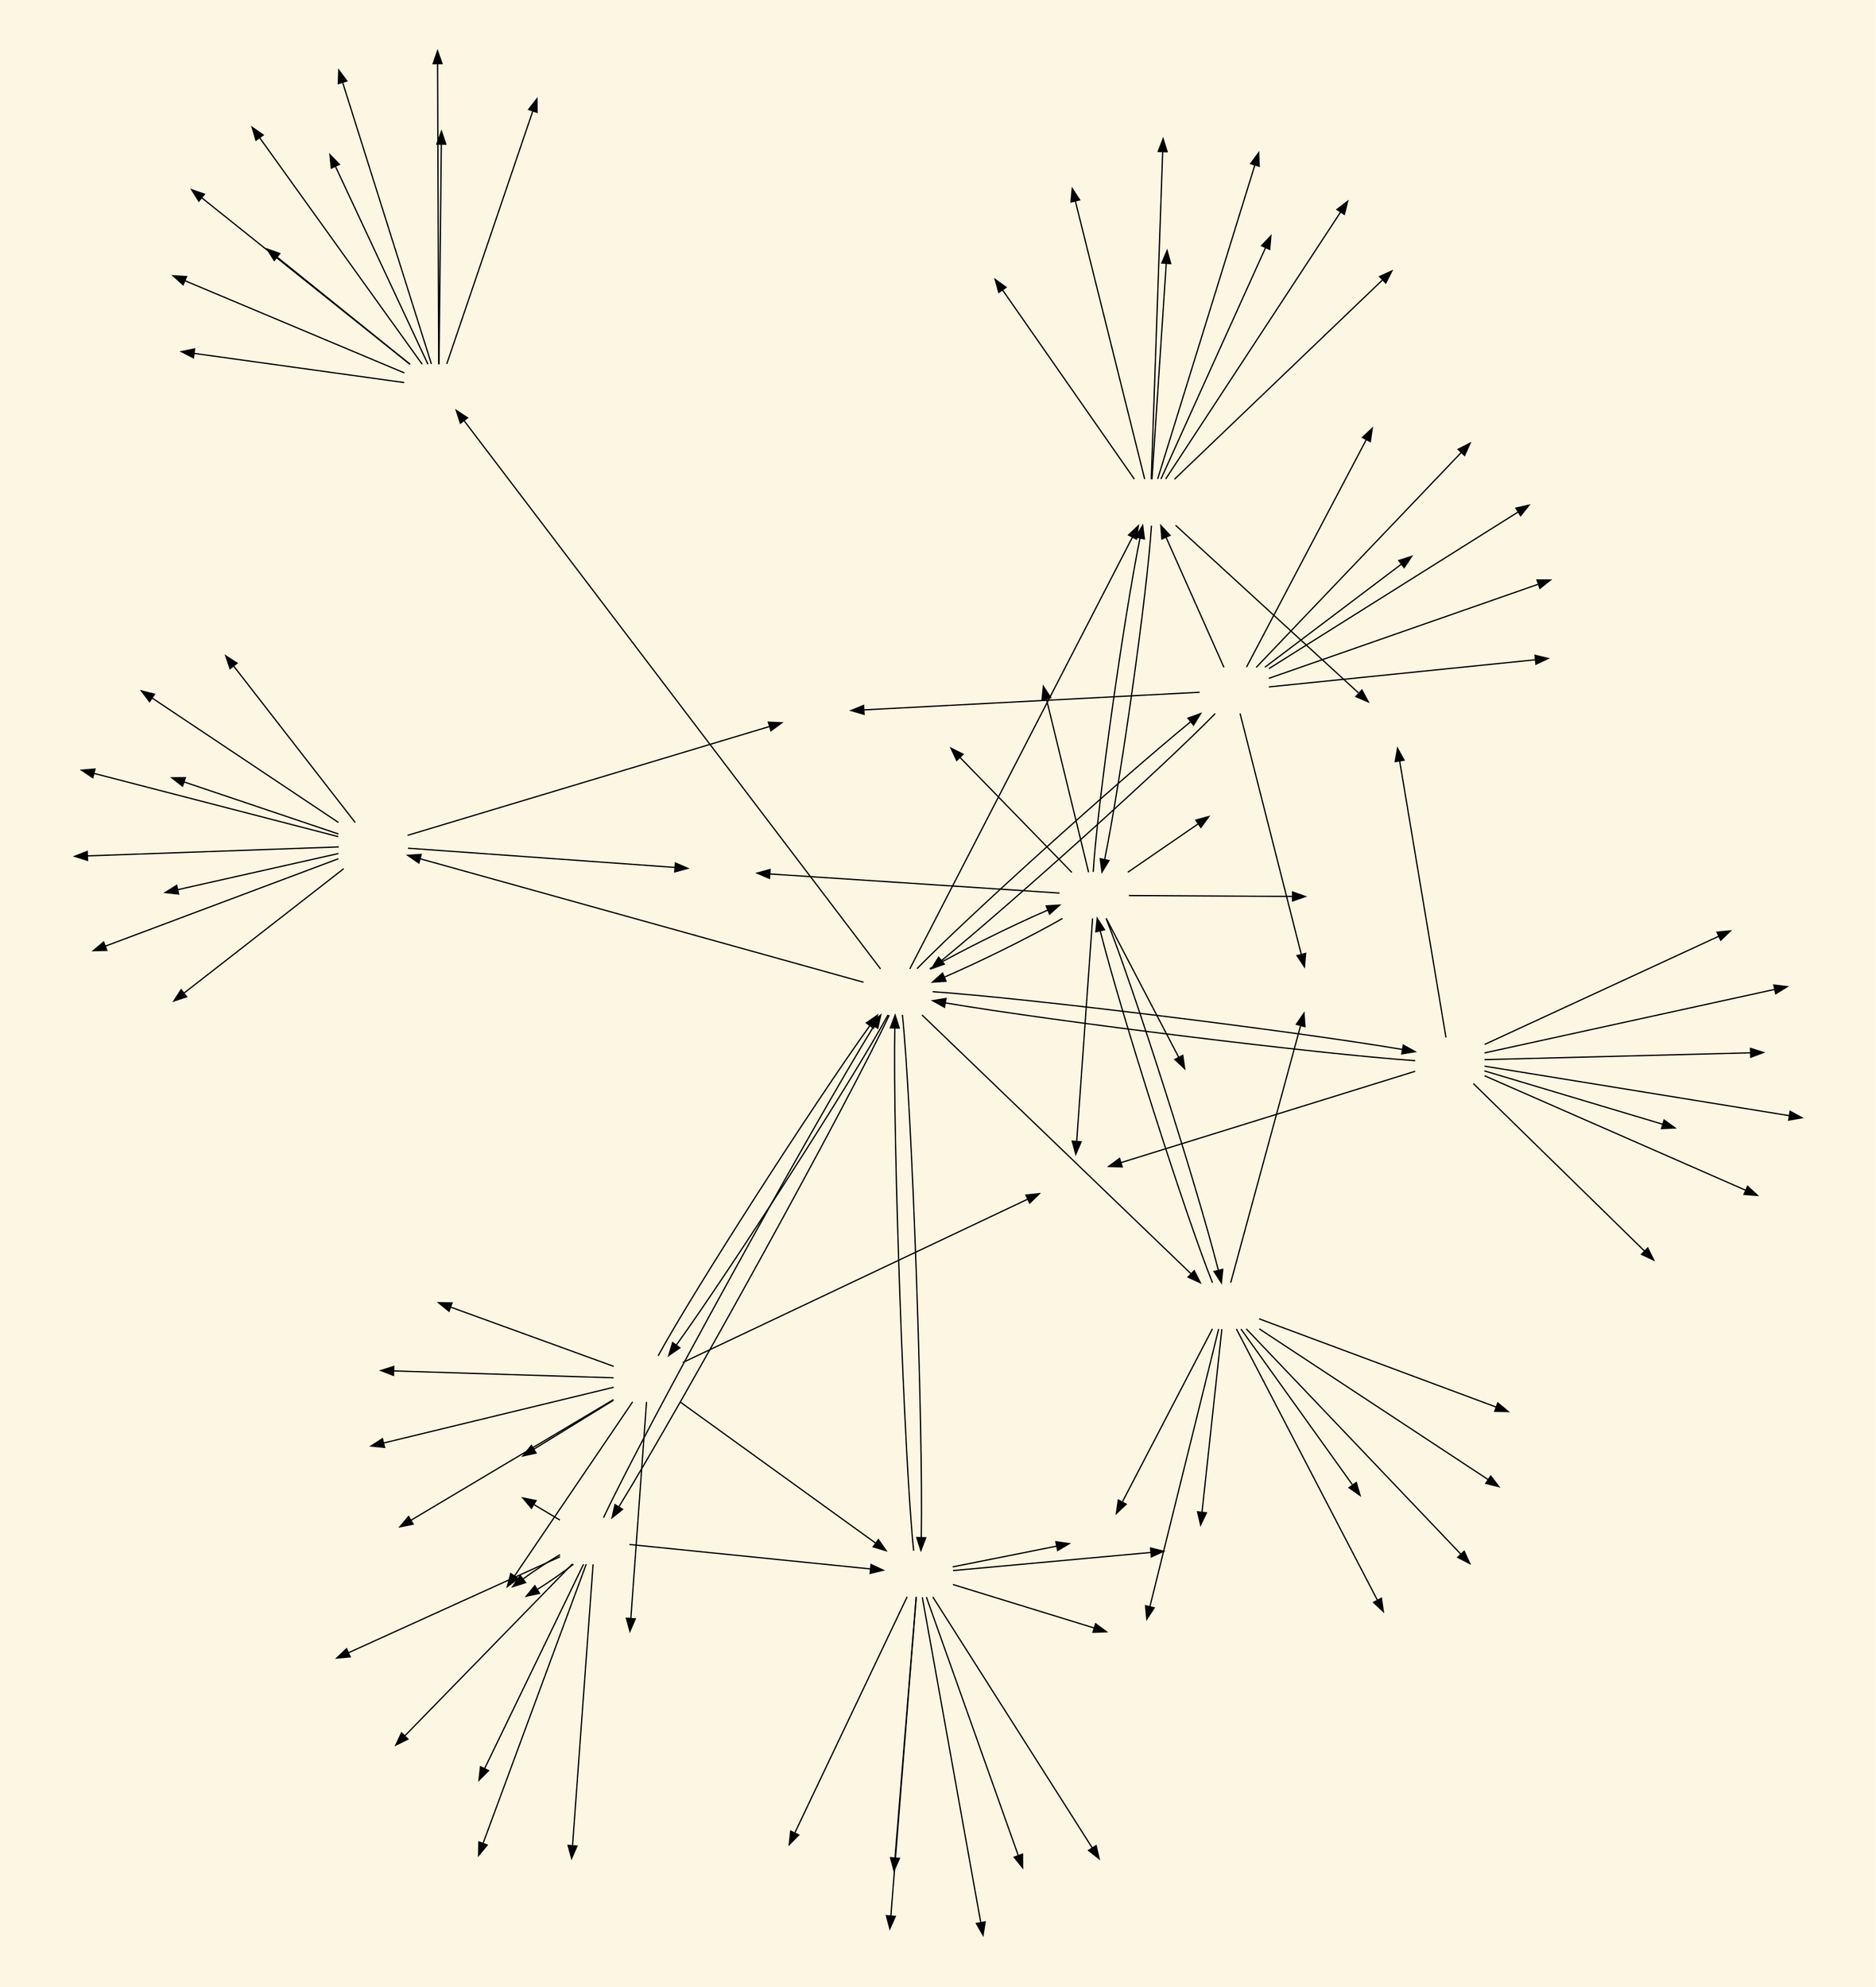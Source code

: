 digraph AmazonRelations {
  graph [
    rankdir = LR,
    layout = fdp,
    bgcolor="#fdf6e3",
  ]

  node [
    shape=none,
    label="",
  ]

  "炎と怒り――トランプ政権の内幕"[image="images/4152097566.jpg" URL="https://www.amazon.co.jp/%E7%82%8E%E3%81%A8%E6%80%92%E3%82%8A%E2%80%95%E2%80%95%E3%83%88%E3%83%A9%E3%83%B3%E3%83%97%E6%94%BF%E6%A8%A9%E3%81%AE%E5%86%85%E5%B9%95-%E3%83%9E%E3%82%A4%E3%82%B1%E3%83%AB-%E3%82%A6%E3%82%A9%E3%83%AB%E3%83%95/dp/4152097566?SubscriptionId=AKIAJLRAJ7YLUBVRNWBA&amp;tag=namaraiicom-22&amp;linkCode=xm2&amp;camp=2025&amp;creative=165953&amp;creativeASIN=4152097566"];
"Newsweek (ニューズウィーク日本版) 2018年 1/23 号 [トランプ暴露本　政権崩壊の序章]"[image="images/B0788WV2KW.jpg" URL="https://www.amazon.co.jp/Newsweek-%E3%83%8B%E3%83%A5%E3%83%BC%E3%82%BA%E3%82%A6%E3%82%A3%E3%83%BC%E3%82%AF%E6%97%A5%E6%9C%AC%E7%89%88-2018%E5%B9%B4-23-%E3%83%88%E3%83%A9%E3%83%B3%E3%83%97%E6%9A%B4%E9%9C%B2%E6%9C%AC-%E6%94%BF%E6%A8%A9%E5%B4%A9%E5%A3%8A%E3%81%AE%E5%BA%8F%E7%AB%A0/dp/B0788WV2KW?SubscriptionId=AKIAJLRAJ7YLUBVRNWBA&amp;tag=namaraiicom-22&amp;linkCode=xm2&amp;camp=2025&amp;creative=165953&amp;creativeASIN=B0788WV2KW"];
"Fire and Fury: Inside the Trump White House"[image="images/1250158060.jpg" URL="https://www.amazon.co.jp/Fire-Fury-Inside-Trump-White/dp/1250158060?SubscriptionId=AKIAJLRAJ7YLUBVRNWBA&amp;tag=namaraiicom-22&amp;linkCode=xm2&amp;camp=2025&amp;creative=165953&amp;creativeASIN=1250158060"];
"知らないではすまされない自衛隊の本当の実力 (SB新書)"[image="images/4797395273.jpg" URL="https://www.amazon.co.jp/%E7%9F%A5%E3%82%89%E3%81%AA%E3%81%84%E3%81%A7%E3%81%AF%E3%81%99%E3%81%BE%E3%81%95%E3%82%8C%E3%81%AA%E3%81%84%E8%87%AA%E8%A1%9B%E9%9A%8A%E3%81%AE%E6%9C%AC%E5%BD%93%E3%81%AE%E5%AE%9F%E5%8A%9B-SB%E6%96%B0%E6%9B%B8-%E6%B1%A0%E4%B8%8A-%E5%BD%B0%EF%BC%8B%E3%80%8C%E6%B1%A0%E4%B8%8A%E5%BD%B0%E7%B7%8A%E6%80%A5%E3%82%B9%E3%83%9A%E3%82%B7%E3%83%A3%E3%83%AB%EF%BC%81%E3%80%8D%E5%88%B6%E4%BD%9C%E3%83%81%E3%83%BC%E3%83%A0/dp/4797395273?SubscriptionId=AKIAJLRAJ7YLUBVRNWBA&amp;tag=namaraiicom-22&amp;linkCode=xm2&amp;camp=2025&amp;creative=165953&amp;creativeASIN=4797395273"];
"宿命 警察庁長官狙撃事件 捜査第一課元刑事の23年"[image="images/406221024X.jpg" URL="https://www.amazon.co.jp/%E5%AE%BF%E5%91%BD-%E8%AD%A6%E5%AF%9F%E5%BA%81%E9%95%B7%E5%AE%98%E7%8B%99%E6%92%83%E4%BA%8B%E4%BB%B6-%E6%8D%9C%E6%9F%BB%E7%AC%AC%E4%B8%80%E8%AA%B2%E5%85%83%E5%88%91%E4%BA%8B%E3%81%AE23%E5%B9%B4-%E5%8E%9F-%E9%9B%84%E4%B8%80/dp/406221024X?SubscriptionId=AKIAJLRAJ7YLUBVRNWBA&amp;tag=namaraiicom-22&amp;linkCode=xm2&amp;camp=2025&amp;creative=165953&amp;creativeASIN=406221024X"];
"Newsweek特別編集 丸ごと一冊金正恩: メディアハウスムック"[image="images/448414736X.jpg" URL="https://www.amazon.co.jp/Newsweek%E7%89%B9%E5%88%A5%E7%B7%A8%E9%9B%86-%E4%B8%B8%E3%81%94%E3%81%A8%E4%B8%80%E5%86%8A%E9%87%91%E6%AD%A3%E6%81%A9-%E3%83%A1%E3%83%87%E3%82%A3%E3%82%A2%E3%83%8F%E3%82%A6%E3%82%B9%E3%83%A0%E3%83%83%E3%82%AF/dp/448414736X?SubscriptionId=AKIAJLRAJ7YLUBVRNWBA&amp;tag=namaraiicom-22&amp;linkCode=xm2&amp;camp=2025&amp;creative=165953&amp;creativeASIN=448414736X"];
"金正恩 狂気と孤独の独裁者のすべて"[image="images/4163908153.jpg" URL="https://www.amazon.co.jp/%E9%87%91%E6%AD%A3%E6%81%A9-%E7%8B%82%E6%B0%97%E3%81%A8%E5%AD%A4%E7%8B%AC%E3%81%AE%E7%8B%AC%E8%A3%81%E8%80%85%E3%81%AE%E3%81%99%E3%81%B9%E3%81%A6-%E4%BA%94%E5%91%B3-%E6%B4%8B%E6%B2%BB/dp/4163908153?SubscriptionId=AKIAJLRAJ7YLUBVRNWBA&amp;tag=namaraiicom-22&amp;linkCode=xm2&amp;camp=2025&amp;creative=165953&amp;creativeASIN=4163908153"];
"Fire and Fury"[image="images/1408711397.jpg" URL="https://www.amazon.co.jp/Fire-Fury-Michael-Wolff/dp/1408711397?SubscriptionId=AKIAJLRAJ7YLUBVRNWBA&amp;tag=namaraiicom-22&amp;linkCode=xm2&amp;camp=2025&amp;creative=165953&amp;creativeASIN=1408711397"];
"共謀 トランプとロシアをつなぐ黒い人脈とカネ"[image="images/4087816583.jpg" URL="https://www.amazon.co.jp/%E5%85%B1%E8%AC%80-%E3%83%88%E3%83%A9%E3%83%B3%E3%83%97%E3%81%A8%E3%83%AD%E3%82%B7%E3%82%A2%E3%82%92%E3%81%A4%E3%81%AA%E3%81%90%E9%BB%92%E3%81%84%E4%BA%BA%E8%84%88%E3%81%A8%E3%82%AB%E3%83%8D-%E3%83%AB%E3%83%BC%E3%82%AF%E3%83%BB%E3%83%8F%E3%83%BC%E3%83%87%E3%82%A3%E3%83%B3%E3%82%B0/dp/4087816583?SubscriptionId=AKIAJLRAJ7YLUBVRNWBA&amp;tag=namaraiicom-22&amp;linkCode=xm2&amp;camp=2025&amp;creative=165953&amp;creativeASIN=4087816583"];
"オリバー・ストーン オン プーチン"[image="images/4163907653.jpg" URL="https://www.amazon.co.jp/%E3%82%AA%E3%83%AA%E3%83%90%E3%83%BC%E3%83%BB%E3%82%B9%E3%83%88%E3%83%BC%E3%83%B3-%E3%82%AA%E3%83%B3-%E3%83%97%E3%83%BC%E3%83%81%E3%83%B3-Oliver-Stone/dp/4163907653?SubscriptionId=AKIAJLRAJ7YLUBVRNWBA&amp;tag=namaraiicom-22&amp;linkCode=xm2&amp;camp=2025&amp;creative=165953&amp;creativeASIN=4163907653"];
"誰が世界を支配しているのか?"[image="images/4575313416.jpg" URL="https://www.amazon.co.jp/%E8%AA%B0%E3%81%8C%E4%B8%96%E7%95%8C%E3%82%92%E6%94%AF%E9%85%8D%E3%81%97%E3%81%A6%E3%81%84%E3%82%8B%E3%81%AE%E3%81%8B-%E3%83%8E%E3%83%BC%E3%83%A0%E3%83%BB%E3%83%81%E3%83%A7%E3%83%A0%E3%82%B9%E3%82%AD%E3%83%BC/dp/4575313416?SubscriptionId=AKIAJLRAJ7YLUBVRNWBA&amp;tag=namaraiicom-22&amp;linkCode=xm2&amp;camp=2025&amp;creative=165953&amp;creativeASIN=4575313416"];
"Newsweek (ニューズウィーク日本版) 2018年 1/30 号 [科学技術大国 中国の野心]"[image="images/B0788XVFWD.jpg" URL="https://www.amazon.co.jp/Newsweek-%E3%83%8B%E3%83%A5%E3%83%BC%E3%82%BA%E3%82%A6%E3%82%A3%E3%83%BC%E3%82%AF%E6%97%A5%E6%9C%AC%E7%89%88-2018%E5%B9%B4-%E7%A7%91%E5%AD%A6%E6%8A%80%E8%A1%93%E5%A4%A7%E5%9B%BD-%E4%B8%AD%E5%9B%BD%E3%81%AE%E9%87%8E%E5%BF%83/dp/B0788XVFWD?SubscriptionId=AKIAJLRAJ7YLUBVRNWBA&amp;tag=namaraiicom-22&amp;linkCode=xm2&amp;camp=2025&amp;creative=165953&amp;creativeASIN=B0788XVFWD"];
"Newsweek (ニューズウィーク日本版) 2018年 2/6 号 [世界を読み解くベストセラー40]"[image="images/B0791XK5XC.jpg" URL="https://www.amazon.co.jp/Newsweek-%E3%83%8B%E3%83%A5%E3%83%BC%E3%82%BA%E3%82%A6%E3%82%A3%E3%83%BC%E3%82%AF%E6%97%A5%E6%9C%AC%E7%89%88-2018%E5%B9%B4-%E5%8F%B7-%E4%B8%96%E7%95%8C%E3%82%92%E8%AA%AD%E3%81%BF%E8%A7%A3%E3%81%8F%E3%83%99%E3%82%B9%E3%83%88%E3%82%BB%E3%83%A9%E3%83%BC40/dp/B0791XK5XC?SubscriptionId=AKIAJLRAJ7YLUBVRNWBA&amp;tag=namaraiicom-22&amp;linkCode=xm2&amp;camp=2025&amp;creative=165953&amp;creativeASIN=B0791XK5XC"];
"Newsweek (ニューズウィーク日本版) 2018年 3/13 号 [アメリカが銃を捨てる日]"[image="images/B079V92QQZ.jpg" URL="https://www.amazon.co.jp/Newsweek-%E3%83%8B%E3%83%A5%E3%83%BC%E3%82%BA%E3%82%A6%E3%82%A3%E3%83%BC%E3%82%AF%E6%97%A5%E6%9C%AC%E7%89%88-2018%E5%B9%B4-13-%E3%82%A2%E3%83%A1%E3%83%AA%E3%82%AB%E3%81%8C%E9%8A%83%E3%82%92%E6%8D%A8%E3%81%A6%E3%82%8B%E6%97%A5/dp/B079V92QQZ?SubscriptionId=AKIAJLRAJ7YLUBVRNWBA&amp;tag=namaraiicom-22&amp;linkCode=xm2&amp;camp=2025&amp;creative=165953&amp;creativeASIN=B079V92QQZ"];
"Newsweek (ニューズウィーク日本版) 2018年 3/6 号 [禁断の医療]"[image="images/B079JGMVT6.jpg" URL="https://www.amazon.co.jp/Newsweek-%E3%83%8B%E3%83%A5%E3%83%BC%E3%82%BA%E3%82%A6%E3%82%A3%E3%83%BC%E3%82%AF%E6%97%A5%E6%9C%AC%E7%89%88-2018%E5%B9%B4-%E5%8F%B7-%E7%A6%81%E6%96%AD%E3%81%AE%E5%8C%BB%E7%99%82/dp/B079JGMVT6?SubscriptionId=AKIAJLRAJ7YLUBVRNWBA&amp;tag=namaraiicom-22&amp;linkCode=xm2&amp;camp=2025&amp;creative=165953&amp;creativeASIN=B079JGMVT6"];
"Newsweek (ニューズウィーク日本版) 2018年 1/16 号 [THE GLOBAL ECONOMY 2018]"[image="images/B077ZH99DP.jpg" URL="https://www.amazon.co.jp/Newsweek-%E3%83%8B%E3%83%A5%E3%83%BC%E3%82%BA%E3%82%A6%E3%82%A3%E3%83%BC%E3%82%AF%E6%97%A5%E6%9C%AC%E7%89%88-2018%E5%B9%B4-GLOBAL-ECONOMY/dp/B077ZH99DP?SubscriptionId=AKIAJLRAJ7YLUBVRNWBA&amp;tag=namaraiicom-22&amp;linkCode=xm2&amp;camp=2025&amp;creative=165953&amp;creativeASIN=B077ZH99DP"];
"Newsweek (ニューズウィーク日本版) 2018年 2/20 号 [AI新局面]"[image="images/B0794MC5FY.jpg" URL="https://www.amazon.co.jp/Newsweek-%E3%83%8B%E3%83%A5%E3%83%BC%E3%82%BA%E3%82%A6%E3%82%A3%E3%83%BC%E3%82%AF%E6%97%A5%E6%9C%AC%E7%89%88-2018%E5%B9%B4-20-AI%E6%96%B0%E5%B1%80%E9%9D%A2/dp/B0794MC5FY?SubscriptionId=AKIAJLRAJ7YLUBVRNWBA&amp;tag=namaraiicom-22&amp;linkCode=xm2&amp;camp=2025&amp;creative=165953&amp;creativeASIN=B0794MC5FY"];
"Newsweek (ニューズウィーク日本版) 2018年 2/27 号 [韓国人の本音]"[image="images/B079J84BWY.jpg" URL="https://www.amazon.co.jp/Newsweek-%E3%83%8B%E3%83%A5%E3%83%BC%E3%82%BA%E3%82%A6%E3%82%A3%E3%83%BC%E3%82%AF%E6%97%A5%E6%9C%AC%E7%89%88-2018%E5%B9%B4-27-%E9%9F%93%E5%9B%BD%E4%BA%BA%E3%81%AE%E6%9C%AC%E9%9F%B3/dp/B079J84BWY?SubscriptionId=AKIAJLRAJ7YLUBVRNWBA&amp;tag=namaraiicom-22&amp;linkCode=xm2&amp;camp=2025&amp;creative=165953&amp;creativeASIN=B079J84BWY"];
"Newsweek (ニューズウィーク日本版) 2018年 5/1・8 合併号[テロ時代の海外旅行]"[image="images/B07BX6KTJC.jpg" URL="https://www.amazon.co.jp/Newsweek-%E3%83%8B%E3%83%A5%E3%83%BC%E3%82%BA%E3%82%A6%E3%82%A3%E3%83%BC%E3%82%AF%E6%97%A5%E6%9C%AC%E7%89%88-2018%E5%B9%B4-1%E3%83%BB8-%E3%83%86%E3%83%AD%E6%99%82%E4%BB%A3%E3%81%AE%E6%B5%B7%E5%A4%96%E6%97%85%E8%A1%8C/dp/B07BX6KTJC?SubscriptionId=AKIAJLRAJ7YLUBVRNWBA&amp;tag=namaraiicom-22&amp;linkCode=xm2&amp;camp=2025&amp;creative=165953&amp;creativeASIN=B07BX6KTJC"];
"Newsweek (ニューズウィーク日本版) 2018年 4/24 号[技能実習生 残酷物語]"[image="images/B07CDVZ46N.jpg" URL="https://www.amazon.co.jp/Newsweek-%E3%83%8B%E3%83%A5%E3%83%BC%E3%82%BA%E3%82%A6%E3%82%A3%E3%83%BC%E3%82%AF%E6%97%A5%E6%9C%AC%E7%89%88-2018%E5%B9%B4-%E6%8A%80%E8%83%BD%E5%AE%9F%E7%BF%92%E7%94%9F-%E6%AE%8B%E9%85%B7%E7%89%A9%E8%AA%9E/dp/B07CDVZ46N?SubscriptionId=AKIAJLRAJ7YLUBVRNWBA&amp;tag=namaraiicom-22&amp;linkCode=xm2&amp;camp=2025&amp;creative=165953&amp;creativeASIN=B07CDVZ46N"];
"A Higher Loyalty: Truth, Lies, and Leadership"[image="images/1529000823.jpg" URL="https://www.amazon.co.jp/Higher-Loyalty-Truth-Lies-Leadership/dp/1529000823?SubscriptionId=AKIAJLRAJ7YLUBVRNWBA&amp;tag=namaraiicom-22&amp;linkCode=xm2&amp;camp=2025&amp;creative=165953&amp;creativeASIN=1529000823"];
"What Happened"[image="images/1471166945.jpg" URL="https://www.amazon.co.jp/What-Happened-Hillary-Rodham-Clinton/dp/1471166945?SubscriptionId=AKIAJLRAJ7YLUBVRNWBA&amp;tag=namaraiicom-22&amp;linkCode=xm2&amp;camp=2025&amp;creative=165953&amp;creativeASIN=1471166945"];
"日本人の遺伝子 ヒトゲノム計画からエピジェネティクスまで (角川新書)"[image="images/4040822021.jpg" URL="https://www.amazon.co.jp/%E6%97%A5%E6%9C%AC%E4%BA%BA%E3%81%AE%E9%81%BA%E4%BC%9D%E5%AD%90-%E3%83%92%E3%83%88%E3%82%B2%E3%83%8E%E3%83%A0%E8%A8%88%E7%94%BB%E3%81%8B%E3%82%89%E3%82%A8%E3%83%94%E3%82%B8%E3%82%A7%E3%83%8D%E3%83%86%E3%82%A3%E3%82%AF%E3%82%B9%E3%81%BE%E3%81%A7-%E8%A7%92%E5%B7%9D%E6%96%B0%E6%9B%B8-%E4%B8%80%E7%9F%B3-%E8%8B%B1%E4%B8%80%E9%83%8E/dp/4040822021?SubscriptionId=AKIAJLRAJ7YLUBVRNWBA&amp;tag=namaraiicom-22&amp;linkCode=xm2&amp;camp=2025&amp;creative=165953&amp;creativeASIN=4040822021"];
"英語教育の危機 (ちくま新書)"[image="images/4480071091.jpg" URL="https://www.amazon.co.jp/%E8%8B%B1%E8%AA%9E%E6%95%99%E8%82%B2%E3%81%AE%E5%8D%B1%E6%A9%9F-%E3%81%A1%E3%81%8F%E3%81%BE%E6%96%B0%E6%9B%B8-%E9%B3%A5%E9%A3%BC-%E7%8E%96%E7%BE%8E%E5%AD%90/dp/4480071091?SubscriptionId=AKIAJLRAJ7YLUBVRNWBA&amp;tag=namaraiicom-22&amp;linkCode=xm2&amp;camp=2025&amp;creative=165953&amp;creativeASIN=4480071091"];
"北朝鮮 核の資金源:「国連捜査」秘録"[image="images/4103514116.jpg" URL="https://www.amazon.co.jp/%E5%8C%97%E6%9C%9D%E9%AE%AE-%E6%A0%B8%E3%81%AE%E8%B3%87%E9%87%91%E6%BA%90-%E3%80%8C%E5%9B%BD%E9%80%A3%E6%8D%9C%E6%9F%BB%E3%80%8D%E7%A7%98%E9%8C%B2-%E5%8F%A4%E5%B7%9D-%E5%8B%9D%E4%B9%85/dp/4103514116?SubscriptionId=AKIAJLRAJ7YLUBVRNWBA&amp;tag=namaraiicom-22&amp;linkCode=xm2&amp;camp=2025&amp;creative=165953&amp;creativeASIN=4103514116"];
"Shoe Dog"[image="images/1471146707.jpg" URL="https://www.amazon.co.jp/Shoe-Dog-Phil-Knight/dp/1471146707?SubscriptionId=AKIAJLRAJ7YLUBVRNWBA&amp;tag=namaraiicom-22&amp;linkCode=xm2&amp;camp=2025&amp;creative=165953&amp;creativeASIN=1471146707"];
"NHKラジオ 実践ビジネス英語 2018年 05 月号 [雑誌]"[image="images/B07B63ZGN6.jpg" URL="https://www.amazon.co.jp/NHK%E3%83%A9%E3%82%B8%E3%82%AA-%E5%AE%9F%E8%B7%B5%E3%83%93%E3%82%B8%E3%83%8D%E3%82%B9%E8%8B%B1%E8%AA%9E-2018%E5%B9%B4-05-%E6%9C%88%E5%8F%B7/dp/B07B63ZGN6?SubscriptionId=AKIAJLRAJ7YLUBVRNWBA&amp;tag=namaraiicom-22&amp;linkCode=xm2&amp;camp=2025&amp;creative=165953&amp;creativeASIN=B07B63ZGN6"];
"世界一簡単なフランス語の本 すぐに読める、読めれば話せる、話せば解る! (幻冬舎新書)"[image="images/4344984951.jpg" URL="https://www.amazon.co.jp/%E4%B8%96%E7%95%8C%E4%B8%80%E7%B0%A1%E5%8D%98%E3%81%AA%E3%83%95%E3%83%A9%E3%83%B3%E3%82%B9%E8%AA%9E%E3%81%AE%E6%9C%AC-%E3%81%99%E3%81%90%E3%81%AB%E8%AA%AD%E3%82%81%E3%82%8B%E3%80%81%E8%AA%AD%E3%82%81%E3%82%8C%E3%81%B0%E8%A9%B1%E3%81%9B%E3%82%8B%E3%80%81%E8%A9%B1%E3%81%9B%E3%81%B0%E8%A7%A3%E3%82%8B-%E5%B9%BB%E5%86%AC%E8%88%8E%E6%96%B0%E6%9B%B8-%E4%B8%AD%E6%9D%A1-%E7%9C%81%E5%B9%B3/dp/4344984951?SubscriptionId=AKIAJLRAJ7YLUBVRNWBA&amp;tag=namaraiicom-22&amp;linkCode=xm2&amp;camp=2025&amp;creative=165953&amp;creativeASIN=4344984951"];
"一気にわかる！池上彰の世界情勢２０１８ 国際紛争、一触即発編"[image="images/4620324868.jpg" URL="https://www.amazon.co.jp/%E4%B8%80%E6%B0%97%E3%81%AB%E3%82%8F%E3%81%8B%E3%82%8B%EF%BC%81%E6%B1%A0%E4%B8%8A%E5%BD%B0%E3%81%AE%E4%B8%96%E7%95%8C%E6%83%85%E5%8B%A2%EF%BC%92%EF%BC%90%EF%BC%91%EF%BC%98-%E5%9B%BD%E9%9A%9B%E7%B4%9B%E4%BA%89%E3%80%81%E4%B8%80%E8%A7%A6%E5%8D%B3%E7%99%BA%E7%B7%A8-%E6%B1%A0%E4%B8%8A-%E5%BD%B0/dp/4620324868?SubscriptionId=AKIAJLRAJ7YLUBVRNWBA&amp;tag=namaraiicom-22&amp;linkCode=xm2&amp;camp=2025&amp;creative=165953&amp;creativeASIN=4620324868"];
"池上彰の世界から見る平成史 (角川新書)"[image="images/4040821688.jpg" URL="https://www.amazon.co.jp/%E6%B1%A0%E4%B8%8A%E5%BD%B0%E3%81%AE%E4%B8%96%E7%95%8C%E3%81%8B%E3%82%89%E8%A6%8B%E3%82%8B%E5%B9%B3%E6%88%90%E5%8F%B2-%E8%A7%92%E5%B7%9D%E6%96%B0%E6%9B%B8-%E6%B1%A0%E4%B8%8A-%E5%BD%B0/dp/4040821688?SubscriptionId=AKIAJLRAJ7YLUBVRNWBA&amp;tag=namaraiicom-22&amp;linkCode=xm2&amp;camp=2025&amp;creative=165953&amp;creativeASIN=4040821688"];
"池上彰の世界の見方 朝鮮半島: 日本はどう付き合うべきか"[image="images/4093886059.jpg" URL="https://www.amazon.co.jp/%E6%B1%A0%E4%B8%8A%E5%BD%B0%E3%81%AE%E4%B8%96%E7%95%8C%E3%81%AE%E8%A6%8B%E6%96%B9-%E6%9C%9D%E9%AE%AE%E5%8D%8A%E5%B3%B6-%E6%97%A5%E6%9C%AC%E3%81%AF%E3%81%A9%E3%81%86%E4%BB%98%E3%81%8D%E5%90%88%E3%81%86%E3%81%B9%E3%81%8D%E3%81%8B-%E6%B1%A0%E4%B8%8A-%E5%BD%B0/dp/4093886059?SubscriptionId=AKIAJLRAJ7YLUBVRNWBA&amp;tag=namaraiicom-22&amp;linkCode=xm2&amp;camp=2025&amp;creative=165953&amp;creativeASIN=4093886059"];
"池上彰の 未来を拓く君たちへ"[image="images/4532176379.jpg" URL="https://www.amazon.co.jp/%E6%B1%A0%E4%B8%8A%E5%BD%B0%E3%81%AE-%E6%9C%AA%E6%9D%A5%E3%82%92%E6%8B%93%E3%81%8F%E5%90%9B%E3%81%9F%E3%81%A1%E3%81%B8-%E6%B1%A0%E4%B8%8A-%E5%BD%B0/dp/4532176379?SubscriptionId=AKIAJLRAJ7YLUBVRNWBA&amp;tag=namaraiicom-22&amp;linkCode=xm2&amp;camp=2025&amp;creative=165953&amp;creativeASIN=4532176379"];
"日本人だけが知らない世界から尊敬される日本人 (SB新書)"[image="images/4797393718.jpg" URL="https://www.amazon.co.jp/%E6%97%A5%E6%9C%AC%E4%BA%BA%E3%81%A0%E3%81%91%E3%81%8C%E7%9F%A5%E3%82%89%E3%81%AA%E3%81%84%E4%B8%96%E7%95%8C%E3%81%8B%E3%82%89%E5%B0%8A%E6%95%AC%E3%81%95%E3%82%8C%E3%82%8B%E6%97%A5%E6%9C%AC%E4%BA%BA-SB%E6%96%B0%E6%9B%B8-%E3%82%B1%E3%83%B3%E3%83%88%E3%83%BB%E3%82%AE%E3%83%AB%E3%83%90%E3%83%BC%E3%83%88/dp/4797393718?SubscriptionId=AKIAJLRAJ7YLUBVRNWBA&amp;tag=namaraiicom-22&amp;linkCode=xm2&amp;camp=2025&amp;creative=165953&amp;creativeASIN=4797393718"];
"高校生からわかる原子力 (集英社文庫)"[image="images/408745679X.jpg" URL="https://www.amazon.co.jp/%E9%AB%98%E6%A0%A1%E7%94%9F%E3%81%8B%E3%82%89%E3%82%8F%E3%81%8B%E3%82%8B%E5%8E%9F%E5%AD%90%E5%8A%9B-%E9%9B%86%E8%8B%B1%E7%A4%BE%E6%96%87%E5%BA%AB-%E6%B1%A0%E4%B8%8A-%E5%BD%B0/dp/408745679X?SubscriptionId=AKIAJLRAJ7YLUBVRNWBA&amp;tag=namaraiicom-22&amp;linkCode=xm2&amp;camp=2025&amp;creative=165953&amp;creativeASIN=408745679X"];
"宗教と暴力 激動する世界と宗教"[image="images/4044003637.jpg" URL="https://www.amazon.co.jp/%E5%AE%97%E6%95%99%E3%81%A8%E6%9A%B4%E5%8A%9B-%E6%BF%80%E5%8B%95%E3%81%99%E3%82%8B%E4%B8%96%E7%95%8C%E3%81%A8%E5%AE%97%E6%95%99-%E6%B1%A0%E4%B8%8A-%E5%BD%B0/dp/4044003637?SubscriptionId=AKIAJLRAJ7YLUBVRNWBA&amp;tag=namaraiicom-22&amp;linkCode=xm2&amp;camp=2025&amp;creative=165953&amp;creativeASIN=4044003637"];
"ファシズムの正体 (インターナショナル新書)"[image="images/4797680199.jpg" URL="https://www.amazon.co.jp/%E3%83%95%E3%82%A1%E3%82%B7%E3%82%BA%E3%83%A0%E3%81%AE%E6%AD%A3%E4%BD%93-%E3%82%A4%E3%83%B3%E3%82%BF%E3%83%BC%E3%83%8A%E3%82%B7%E3%83%A7%E3%83%8A%E3%83%AB%E6%96%B0%E6%9B%B8-%E4%BD%90%E8%97%A4-%E5%84%AA/dp/4797680199?SubscriptionId=AKIAJLRAJ7YLUBVRNWBA&amp;tag=namaraiicom-22&amp;linkCode=xm2&amp;camp=2025&amp;creative=165953&amp;creativeASIN=4797680199"];
"宗教と資本主義・国家 激動する世界と宗教"[image="images/4044003610.jpg" URL="https://www.amazon.co.jp/%E5%AE%97%E6%95%99%E3%81%A8%E8%B3%87%E6%9C%AC%E4%B8%BB%E7%BE%A9%E3%83%BB%E5%9B%BD%E5%AE%B6-%E6%BF%80%E5%8B%95%E3%81%99%E3%82%8B%E4%B8%96%E7%95%8C%E3%81%A8%E5%AE%97%E6%95%99-%E6%B1%A0%E4%B8%8A-%E5%BD%B0/dp/4044003610?SubscriptionId=AKIAJLRAJ7YLUBVRNWBA&amp;tag=namaraiicom-22&amp;linkCode=xm2&amp;camp=2025&amp;creative=165953&amp;creativeASIN=4044003610"];
"池上彰の世界の見方 ドイツとEU: 理想と現実のギャップ"[image="images/409388580X.jpg" URL="https://www.amazon.co.jp/%E6%B1%A0%E4%B8%8A%E5%BD%B0%E3%81%AE%E4%B8%96%E7%95%8C%E3%81%AE%E8%A6%8B%E6%96%B9-%E3%83%89%E3%82%A4%E3%83%84%E3%81%A8EU-%E7%90%86%E6%83%B3%E3%81%A8%E7%8F%BE%E5%AE%9F%E3%81%AE%E3%82%AE%E3%83%A3%E3%83%83%E3%83%97-%E6%B1%A0%E4%B8%8A-%E5%BD%B0/dp/409388580X?SubscriptionId=AKIAJLRAJ7YLUBVRNWBA&amp;tag=namaraiicom-22&amp;linkCode=xm2&amp;camp=2025&amp;creative=165953&amp;creativeASIN=409388580X"];
"記者襲撃 赤報隊事件30年目の真実"[image="images/4000612484.jpg" URL="https://www.amazon.co.jp/%E8%A8%98%E8%80%85%E8%A5%B2%E6%92%83-%E8%B5%A4%E5%A0%B1%E9%9A%8A%E4%BA%8B%E4%BB%B630%E5%B9%B4%E7%9B%AE%E3%81%AE%E7%9C%9F%E5%AE%9F-%E6%A8%8B%E7%94%B0-%E6%AF%85/dp/4000612484?SubscriptionId=AKIAJLRAJ7YLUBVRNWBA&amp;tag=namaraiicom-22&amp;linkCode=xm2&amp;camp=2025&amp;creative=165953&amp;creativeASIN=4000612484"];
"軌道 福知山線脱線事故 JR西日本を変えた闘い"[image="images/4492223800.jpg" URL="https://www.amazon.co.jp/%E8%BB%8C%E9%81%93-%E7%A6%8F%E7%9F%A5%E5%B1%B1%E7%B7%9A%E8%84%B1%E7%B7%9A%E4%BA%8B%E6%95%85-JR%E8%A5%BF%E6%97%A5%E6%9C%AC%E3%82%92%E5%A4%89%E3%81%88%E3%81%9F%E9%97%98%E3%81%84-%E6%9D%BE%E6%9C%AC-%E5%89%B5/dp/4492223800?SubscriptionId=AKIAJLRAJ7YLUBVRNWBA&amp;tag=namaraiicom-22&amp;linkCode=xm2&amp;camp=2025&amp;creative=165953&amp;creativeASIN=4492223800"];
"アンダーカバー 秘録・公安調査庁"[image="images/4344032691.jpg" URL="https://www.amazon.co.jp/%E3%82%A2%E3%83%B3%E3%83%80%E3%83%BC%E3%82%AB%E3%83%90%E3%83%BC-%E7%A7%98%E9%8C%B2%E3%83%BB%E5%85%AC%E5%AE%89%E8%AA%BF%E6%9F%BB%E5%BA%81-%E9%BA%BB%E7%94%9F-%E5%B9%BE/dp/4344032691?SubscriptionId=AKIAJLRAJ7YLUBVRNWBA&amp;tag=namaraiicom-22&amp;linkCode=xm2&amp;camp=2025&amp;creative=165953&amp;creativeASIN=4344032691"];
"日本国外務省検閲済 外務省犯罪黒書 (講談社+α文庫)"[image="images/406281742X.jpg" URL="https://www.amazon.co.jp/%E6%97%A5%E6%9C%AC%E5%9B%BD%E5%A4%96%E5%8B%99%E7%9C%81%E6%A4%9C%E9%96%B2%E6%B8%88-%E5%A4%96%E5%8B%99%E7%9C%81%E7%8A%AF%E7%BD%AA%E9%BB%92%E6%9B%B8-%E8%AC%9B%E8%AB%87%E7%A4%BE-%CE%B1%E6%96%87%E5%BA%AB-%E4%BD%90%E8%97%A4/dp/406281742X?SubscriptionId=AKIAJLRAJ7YLUBVRNWBA&amp;tag=namaraiicom-22&amp;linkCode=xm2&amp;camp=2025&amp;creative=165953&amp;creativeASIN=406281742X"];
"告白 あるPKO隊員の死・23年目の真実"[image="images/406220519X.jpg" URL="https://www.amazon.co.jp/%E5%91%8A%E7%99%BD-%E3%81%82%E3%82%8BPKO%E9%9A%8A%E5%93%A1%E3%81%AE%E6%AD%BB%E3%83%BB23%E5%B9%B4%E7%9B%AE%E3%81%AE%E7%9C%9F%E5%AE%9F-%E6%97%97%E6%89%8B-%E5%95%93%E4%BB%8B/dp/406220519X?SubscriptionId=AKIAJLRAJ7YLUBVRNWBA&amp;tag=namaraiicom-22&amp;linkCode=xm2&amp;camp=2025&amp;creative=165953&amp;creativeASIN=406220519X"];
"勝海舟の罠――氷川清話の呪縛、西郷会談の真実"[image="images/4901622986.jpg" URL="https://www.amazon.co.jp/%E5%8B%9D%E6%B5%B7%E8%88%9F%E3%81%AE%E7%BD%A0%E2%80%95%E2%80%95%E6%B0%B7%E5%B7%9D%E6%B8%85%E8%A9%B1%E3%81%AE%E5%91%AA%E7%B8%9B%E3%80%81%E8%A5%BF%E9%83%B7%E4%BC%9A%E8%AB%87%E3%81%AE%E7%9C%9F%E5%AE%9F-%E6%B0%B4%E9%87%8E-%EF%A8%9C%E5%A4%AB/dp/4901622986?SubscriptionId=AKIAJLRAJ7YLUBVRNWBA&amp;tag=namaraiicom-22&amp;linkCode=xm2&amp;camp=2025&amp;creative=165953&amp;creativeASIN=4901622986"];
"恩讐と迷走の日本政治 記者だけが知る永田町の肉声ドキュメント"[image="images/4163908331.jpg" URL="https://www.amazon.co.jp/%E6%81%A9%E8%AE%90%E3%81%A8%E8%BF%B7%E8%B5%B0%E3%81%AE%E6%97%A5%E6%9C%AC%E6%94%BF%E6%B2%BB-%E8%A8%98%E8%80%85%E3%81%A0%E3%81%91%E3%81%8C%E7%9F%A5%E3%82%8B%E6%B0%B8%E7%94%B0%E7%94%BA%E3%81%AE%E8%82%89%E5%A3%B0%E3%83%89%E3%82%AD%E3%83%A5%E3%83%A1%E3%83%B3%E3%83%88-%E9%9D%92%E5%B1%B1-%E5%92%8C%E5%BC%98/dp/4163908331?SubscriptionId=AKIAJLRAJ7YLUBVRNWBA&amp;tag=namaraiicom-22&amp;linkCode=xm2&amp;camp=2025&amp;creative=165953&amp;creativeASIN=4163908331"];
"完全秘匿 警察庁長官狙撃事件 (講談社+α文庫)"[image="images/4062816482.jpg" URL="https://www.amazon.co.jp/%E5%AE%8C%E5%85%A8%E7%A7%98%E5%8C%BF-%E8%AD%A6%E5%AF%9F%E5%BA%81%E9%95%B7%E5%AE%98%E7%8B%99%E6%92%83%E4%BA%8B%E4%BB%B6-%E8%AC%9B%E8%AB%87%E7%A4%BE-%CE%B1%E6%96%87%E5%BA%AB-%E7%AB%B9%E5%86%85/dp/4062816482?SubscriptionId=AKIAJLRAJ7YLUBVRNWBA&amp;tag=namaraiicom-22&amp;linkCode=xm2&amp;camp=2025&amp;creative=165953&amp;creativeASIN=4062816482"];
"日報隠蔽 南スーダンで自衛隊は何を見たのか"[image="images/4087816524.jpg" URL="https://www.amazon.co.jp/%E6%97%A5%E5%A0%B1%E9%9A%A0%E8%94%BD-%E5%8D%97%E3%82%B9%E3%83%BC%E3%83%80%E3%83%B3%E3%81%A7%E8%87%AA%E8%A1%9B%E9%9A%8A%E3%81%AF%E4%BD%95%E3%82%92%E8%A6%8B%E3%81%9F%E3%81%AE%E3%81%8B-%E5%B8%83%E6%96%BD-%E7%A5%90%E4%BB%81/dp/4087816524?SubscriptionId=AKIAJLRAJ7YLUBVRNWBA&amp;tag=namaraiicom-22&amp;linkCode=xm2&amp;camp=2025&amp;creative=165953&amp;creativeASIN=4087816524"];
"ニューズウィーク日本版特別編集 丸ごと1冊 トランプ 型破り大統領から読み解く 大国アメリカの行方 (メディアハウスムック)"[image="images/4484147378.jpg" URL="https://www.amazon.co.jp/%E3%83%8B%E3%83%A5%E3%83%BC%E3%82%BA%E3%82%A6%E3%82%A3%E3%83%BC%E3%82%AF%E6%97%A5%E6%9C%AC%E7%89%88%E7%89%B9%E5%88%A5%E7%B7%A8%E9%9B%86-%E4%B8%B8%E3%81%94%E3%81%A81%E5%86%8A-%E5%9E%8B%E7%A0%B4%E3%82%8A%E5%A4%A7%E7%B5%B1%E9%A0%98%E3%81%8B%E3%82%89%E8%AA%AD%E3%81%BF%E8%A7%A3%E3%81%8F-%E5%A4%A7%E5%9B%BD%E3%82%A2%E3%83%A1%E3%83%AA%E3%82%AB%E3%81%AE%E8%A1%8C%E6%96%B9-%E3%83%A1%E3%83%87%E3%82%A3%E3%82%A2%E3%83%8F%E3%82%A6%E3%82%B9%E3%83%A0%E3%83%83%E3%82%AF/dp/4484147378?SubscriptionId=AKIAJLRAJ7YLUBVRNWBA&amp;tag=namaraiicom-22&amp;linkCode=xm2&amp;camp=2025&amp;creative=165953&amp;creativeASIN=4484147378"];
"ニューズウィーク日本版特別編集 丸ごと1冊 プーチン 「最恐」独裁者の素顔とロシア復活の野望 (メディアハウスムック)"[image="images/4484147386.jpg" URL="https://www.amazon.co.jp/%E3%83%8B%E3%83%A5%E3%83%BC%E3%82%BA%E3%82%A6%E3%82%A3%E3%83%BC%E3%82%AF%E6%97%A5%E6%9C%AC%E7%89%88%E7%89%B9%E5%88%A5%E7%B7%A8%E9%9B%86-%E4%B8%B8%E3%81%94%E3%81%A81%E5%86%8A-%E3%83%97%E3%83%BC%E3%83%81%E3%83%B3-%E3%80%8C%E6%9C%80%E6%81%90%E3%80%8D%E7%8B%AC%E8%A3%81%E8%80%85%E3%81%AE%E7%B4%A0%E9%A1%94%E3%81%A8%E3%83%AD%E3%82%B7%E3%82%A2%E5%BE%A9%E6%B4%BB%E3%81%AE%E9%87%8E%E6%9C%9B-%E3%83%A1%E3%83%87%E3%82%A3%E3%82%A2%E3%83%8F%E3%82%A6%E3%82%B9%E3%83%A0%E3%83%83%E3%82%AF/dp/4484147386?SubscriptionId=AKIAJLRAJ7YLUBVRNWBA&amp;tag=namaraiicom-22&amp;linkCode=xm2&amp;camp=2025&amp;creative=165953&amp;creativeASIN=4484147386"];
"Newsweek (ニューズウィーク日本版) 2017年 11/28号 [北朝鮮の歴史]"[image="images/B0776K4TWR.jpg" URL="https://www.amazon.co.jp/Newsweek-%E3%83%8B%E3%83%A5%E3%83%BC%E3%82%BA%E3%82%A6%E3%82%A3%E3%83%BC%E3%82%AF%E6%97%A5%E6%9C%AC%E7%89%88-2017%E5%B9%B4-28%E5%8F%B7-%E5%8C%97%E6%9C%9D%E9%AE%AE%E3%81%AE%E6%AD%B4%E5%8F%B2/dp/B0776K4TWR?SubscriptionId=AKIAJLRAJ7YLUBVRNWBA&amp;tag=namaraiicom-22&amp;linkCode=xm2&amp;camp=2025&amp;creative=165953&amp;creativeASIN=B0776K4TWR"];
"Newsweek (ニューズウィーク日本版) 2018年 3/20 号 [コロンビア大学特別講義 戦争の記憶]"[image="images/B079VQ4T3G.jpg" URL="https://www.amazon.co.jp/Newsweek-%E3%83%8B%E3%83%A5%E3%83%BC%E3%82%BA%E3%82%A6%E3%82%A3%E3%83%BC%E3%82%AF%E6%97%A5%E6%9C%AC%E7%89%88-2018%E5%B9%B4-%E3%82%B3%E3%83%AD%E3%83%B3%E3%83%93%E3%82%A2%E5%A4%A7%E5%AD%A6%E7%89%B9%E5%88%A5%E8%AC%9B%E7%BE%A9-%E6%88%A6%E4%BA%89%E3%81%AE%E8%A8%98%E6%86%B6/dp/B079VQ4T3G?SubscriptionId=AKIAJLRAJ7YLUBVRNWBA&amp;tag=namaraiicom-22&amp;linkCode=xm2&amp;camp=2025&amp;creative=165953&amp;creativeASIN=B079VQ4T3G"];
"Newsweek (ニューズウィーク日本版) 2018年 4/17 号[金正恩の頭の中]"[image="images/B07C9D5P77.jpg" URL="https://www.amazon.co.jp/Newsweek-%E3%83%8B%E3%83%A5%E3%83%BC%E3%82%BA%E3%82%A6%E3%82%A3%E3%83%BC%E3%82%AF%E6%97%A5%E6%9C%AC%E7%89%88-2018%E5%B9%B4-17-%E9%87%91%E6%AD%A3%E6%81%A9%E3%81%AE%E9%A0%AD%E3%81%AE%E4%B8%AD/dp/B07C9D5P77?SubscriptionId=AKIAJLRAJ7YLUBVRNWBA&amp;tag=namaraiicom-22&amp;linkCode=xm2&amp;camp=2025&amp;creative=165953&amp;creativeASIN=B07C9D5P77"];
"Newsweek (ニューズウィーク日本版) 2018年 3/27 号 [コロンビア大学特別講義 「慰安婦」の記憶]"[image="images/B079VDDF5Q.jpg" URL="https://www.amazon.co.jp/Newsweek-%E3%83%8B%E3%83%A5%E3%83%BC%E3%82%BA%E3%82%A6%E3%82%A3%E3%83%BC%E3%82%AF%E6%97%A5%E6%9C%AC%E7%89%88-2018%E5%B9%B4-%E3%82%B3%E3%83%AD%E3%83%B3%E3%83%93%E3%82%A2%E5%A4%A7%E5%AD%A6%E7%89%B9%E5%88%A5%E8%AC%9B%E7%BE%A9-%E3%80%8C%E6%85%B0%E5%AE%89%E5%A9%A6%E3%80%8D%E3%81%AE%E8%A8%98%E6%86%B6/dp/B079VDDF5Q?SubscriptionId=AKIAJLRAJ7YLUBVRNWBA&amp;tag=namaraiicom-22&amp;linkCode=xm2&amp;camp=2025&amp;creative=165953&amp;creativeASIN=B079VDDF5Q"];
"北朝鮮征伐! 中国がトランプと結んだ密約の正体"[image="images/4800281954.jpg" URL="https://www.amazon.co.jp/%E5%8C%97%E6%9C%9D%E9%AE%AE%E5%BE%81%E4%BC%90-%E4%B8%AD%E5%9B%BD%E3%81%8C%E3%83%88%E3%83%A9%E3%83%B3%E3%83%97%E3%81%A8%E7%B5%90%E3%82%93%E3%81%A0%E5%AF%86%E7%B4%84%E3%81%AE%E6%AD%A3%E4%BD%93-%E4%BA%94%E5%91%B3-%E6%B4%8B%E6%B2%BB/dp/4800281954?SubscriptionId=AKIAJLRAJ7YLUBVRNWBA&amp;tag=namaraiicom-22&amp;linkCode=xm2&amp;camp=2025&amp;creative=165953&amp;creativeASIN=4800281954"];
"金正恩 ――恐怖と不条理の統治構造 ((新潮新書))"[image="images/4106107597.jpg" URL="https://www.amazon.co.jp/%E9%87%91%E6%AD%A3%E6%81%A9-%E2%80%95%E2%80%95%E6%81%90%E6%80%96%E3%81%A8%E4%B8%8D%E6%9D%A1%E7%90%86%E3%81%AE%E7%B5%B1%E6%B2%BB%E6%A7%8B%E9%80%A0-%E6%96%B0%E6%BD%AE%E6%96%B0%E6%9B%B8-%E6%9C%B4-%E6%96%97%E9%8E%AE/dp/4106107597?SubscriptionId=AKIAJLRAJ7YLUBVRNWBA&amp;tag=namaraiicom-22&amp;linkCode=xm2&amp;camp=2025&amp;creative=165953&amp;creativeASIN=4106107597"];
"朝鮮戦争は、なぜ終わらないのか (「戦後再発見」双書7)"[image="images/4422300571.jpg" URL="https://www.amazon.co.jp/%E6%9C%9D%E9%AE%AE%E6%88%A6%E4%BA%89%E3%81%AF%E3%80%81%E3%81%AA%E3%81%9C%E7%B5%82%E3%82%8F%E3%82%89%E3%81%AA%E3%81%84%E3%81%AE%E3%81%8B-%E3%80%8C%E6%88%A6%E5%BE%8C%E5%86%8D%E7%99%BA%E8%A6%8B%E3%80%8D%E5%8F%8C%E6%9B%B87-%E4%BA%94%E5%91%B3-%E6%B4%8B%E6%B2%BB/dp/4422300571?SubscriptionId=AKIAJLRAJ7YLUBVRNWBA&amp;tag=namaraiicom-22&amp;linkCode=xm2&amp;camp=2025&amp;creative=165953&amp;creativeASIN=4422300571"];
"「北朝鮮の脅威」のカラクリ――変質する日本の安保政策 (岩波ブックレット)"[image="images/4002709795.jpg" URL="https://www.amazon.co.jp/%E3%80%8C%E5%8C%97%E6%9C%9D%E9%AE%AE%E3%81%AE%E8%84%85%E5%A8%81%E3%80%8D%E3%81%AE%E3%82%AB%E3%83%A9%E3%82%AF%E3%83%AA%E2%80%95%E2%80%95%E5%A4%89%E8%B3%AA%E3%81%99%E3%82%8B%E6%97%A5%E6%9C%AC%E3%81%AE%E5%AE%89%E4%BF%9D%E6%94%BF%E7%AD%96-%E5%B2%A9%E6%B3%A2%E3%83%96%E3%83%83%E3%82%AF%E3%83%AC%E3%83%83%E3%83%88-%E5%8D%8A%E7%94%B0-%E6%BB%8B/dp/4002709795?SubscriptionId=AKIAJLRAJ7YLUBVRNWBA&amp;tag=namaraiicom-22&amp;linkCode=xm2&amp;camp=2025&amp;creative=165953&amp;creativeASIN=4002709795"];
"テレビに映らない北朝鮮 (平凡社新書)"[image="images/4582858708.jpg" URL="https://www.amazon.co.jp/%E3%83%86%E3%83%AC%E3%83%93%E3%81%AB%E6%98%A0%E3%82%89%E3%81%AA%E3%81%84%E5%8C%97%E6%9C%9D%E9%AE%AE-%E5%B9%B3%E5%87%A1%E7%A4%BE%E6%96%B0%E6%9B%B8-%E9%B4%A8%E4%B8%8B-%E3%81%B2%E3%82%8D%E3%81%BF/dp/4582858708?SubscriptionId=AKIAJLRAJ7YLUBVRNWBA&amp;tag=namaraiicom-22&amp;linkCode=xm2&amp;camp=2025&amp;creative=165953&amp;creativeASIN=4582858708"];
"文在寅守護霊 vs. 金正恩守護霊 ―南北対話の本心を読む―"[image="images/4863959923.jpg" URL="https://www.amazon.co.jp/%E6%96%87%E5%9C%A8%E5%AF%85%E5%AE%88%E8%AD%B7%E9%9C%8A-vs-%E9%87%91%E6%AD%A3%E6%81%A9%E5%AE%88%E8%AD%B7%E9%9C%8A-%E2%80%95%E5%8D%97%E5%8C%97%E5%AF%BE%E8%A9%B1%E3%81%AE%E6%9C%AC%E5%BF%83%E3%82%92%E8%AA%AD%E3%82%80%E2%80%95-%E5%A4%A7%E5%B7%9D/dp/4863959923?SubscriptionId=AKIAJLRAJ7YLUBVRNWBA&amp;tag=namaraiicom-22&amp;linkCode=xm2&amp;camp=2025&amp;creative=165953&amp;creativeASIN=4863959923"];
"A Higher Loyalty: Truth, Lies, and Leadership"[image="images/1529000831.jpg" URL="https://www.amazon.co.jp/Higher-Loyalty-Truth-Lies-Leadership/dp/1529000831?SubscriptionId=AKIAJLRAJ7YLUBVRNWBA&amp;tag=namaraiicom-22&amp;linkCode=xm2&amp;camp=2025&amp;creative=165953&amp;creativeASIN=1529000831"];
"The Remains of the Day"[image="images/0571258247.jpg" URL="https://www.amazon.co.jp/Remains-Day-Kazuo-Ishiguro/dp/0571258247?SubscriptionId=AKIAJLRAJ7YLUBVRNWBA&amp;tag=namaraiicom-22&amp;linkCode=xm2&amp;camp=2025&amp;creative=165953&amp;creativeASIN=0571258247"];
"Who Rules the World?"[image="images/0241189454.jpg" URL="https://www.amazon.co.jp/Who-Rules-World-Noam-Chomsky/dp/0241189454?SubscriptionId=AKIAJLRAJ7YLUBVRNWBA&amp;tag=namaraiicom-22&amp;linkCode=xm2&amp;camp=2025&amp;creative=165953&amp;creativeASIN=0241189454"];
"Foreign Affairs [US] March - April 2018 (単号)"[image="images/B079VD5TM6.jpg" URL="https://www.amazon.co.jp/Foreign-Affairs-US-March-April/dp/B079VD5TM6?SubscriptionId=AKIAJLRAJ7YLUBVRNWBA&amp;tag=namaraiicom-22&amp;linkCode=xm2&amp;camp=2025&amp;creative=165953&amp;creativeASIN=B079VD5TM6"];
"Never Let Me Go"[image="images/0571258093.jpg" URL="https://www.amazon.co.jp/Never-Let-Me-Kazuo-Ishiguro/dp/0571258093?SubscriptionId=AKIAJLRAJ7YLUBVRNWBA&amp;tag=namaraiicom-22&amp;linkCode=xm2&amp;camp=2025&amp;creative=165953&amp;creativeASIN=0571258093"];
"War on Peace: The End of Diplomacy and the Decline of American Influence"[image="images/0007575637.jpg" URL="https://www.amazon.co.jp/War-Peace-Diplomacy-American-Influence/dp/0007575637?SubscriptionId=AKIAJLRAJ7YLUBVRNWBA&amp;tag=namaraiicom-22&amp;linkCode=xm2&amp;camp=2025&amp;creative=165953&amp;creativeASIN=0007575637"];
"バノン 悪魔の取引: トランプを大統領にした男の危険な野望"[image="images/4794223250.jpg" URL="https://www.amazon.co.jp/%E3%83%90%E3%83%8E%E3%83%B3-%E6%82%AA%E9%AD%94%E3%81%AE%E5%8F%96%E5%BC%95-%E3%83%88%E3%83%A9%E3%83%B3%E3%83%97%E3%82%92%E5%A4%A7%E7%B5%B1%E9%A0%98%E3%81%AB%E3%81%97%E3%81%9F%E7%94%B7%E3%81%AE%E5%8D%B1%E9%99%BA%E3%81%AA%E9%87%8E%E6%9C%9B-Joshua-Green/dp/4794223250?SubscriptionId=AKIAJLRAJ7YLUBVRNWBA&amp;tag=namaraiicom-22&amp;linkCode=xm2&amp;camp=2025&amp;creative=165953&amp;creativeASIN=4794223250"];
"言ってはいけない中国の真実 (新潮文庫)"[image="images/4101213518.jpg" URL="https://www.amazon.co.jp/%E8%A8%80%E3%81%A3%E3%81%A6%E3%81%AF%E3%81%84%E3%81%91%E3%81%AA%E3%81%84%E4%B8%AD%E5%9B%BD%E3%81%AE%E7%9C%9F%E5%AE%9F-%E6%96%B0%E6%BD%AE%E6%96%87%E5%BA%AB-%E6%A9%98-%E7%8E%B2/dp/4101213518?SubscriptionId=AKIAJLRAJ7YLUBVRNWBA&amp;tag=namaraiicom-22&amp;linkCode=xm2&amp;camp=2025&amp;creative=165953&amp;creativeASIN=4101213518"];
"独裁の宴 - 世界の歪みを読み解く (中公新書ラクレ)"[image="images/4121506073.jpg" URL="https://www.amazon.co.jp/%E7%8B%AC%E8%A3%81%E3%81%AE%E5%AE%B4-%E4%B8%96%E7%95%8C%E3%81%AE%E6%AD%AA%E3%81%BF%E3%82%92%E8%AA%AD%E3%81%BF%E8%A7%A3%E3%81%8F-%E4%B8%AD%E5%85%AC%E6%96%B0%E6%9B%B8%E3%83%A9%E3%82%AF%E3%83%AC-%E6%89%8B%E5%B6%8B-%E9%BE%8D%E4%B8%80/dp/4121506073?SubscriptionId=AKIAJLRAJ7YLUBVRNWBA&amp;tag=namaraiicom-22&amp;linkCode=xm2&amp;camp=2025&amp;creative=165953&amp;creativeASIN=4121506073"];
"トランプ"[image="images/4163905391.jpg" URL="https://www.amazon.co.jp/%E3%83%88%E3%83%A9%E3%83%B3%E3%83%97-%E3%83%AF%E3%82%B7%E3%83%B3%E3%83%88%E3%83%B3%E3%83%BB%E3%83%9D%E3%82%B9%E3%83%88%E5%8F%96%E6%9D%90%E7%8F%AD/dp/4163905391?SubscriptionId=AKIAJLRAJ7YLUBVRNWBA&amp;tag=namaraiicom-22&amp;linkCode=xm2&amp;camp=2025&amp;creative=165953&amp;creativeASIN=4163905391"];
"サイバー戦争論:ナショナルセキュリティの現在"[image="images/4562053410.jpg" URL="https://www.amazon.co.jp/%E3%82%B5%E3%82%A4%E3%83%90%E3%83%BC%E6%88%A6%E4%BA%89%E8%AB%96-%E3%83%8A%E3%82%B7%E3%83%A7%E3%83%8A%E3%83%AB%E3%82%BB%E3%82%AD%E3%83%A5%E3%83%AA%E3%83%86%E3%82%A3%E3%81%AE%E7%8F%BE%E5%9C%A8-%E4%BC%8A%E6%9D%B1-%E5%AF%9B/dp/4562053410?SubscriptionId=AKIAJLRAJ7YLUBVRNWBA&amp;tag=namaraiicom-22&amp;linkCode=xm2&amp;camp=2025&amp;creative=165953&amp;creativeASIN=4562053410"];
"米中戦争前夜――新旧大国を衝突させる歴史の法則と回避のシナリオ"[image="images/4478103313.jpg" URL="https://www.amazon.co.jp/%E7%B1%B3%E4%B8%AD%E6%88%A6%E4%BA%89%E5%89%8D%E5%A4%9C%E2%80%95%E2%80%95%E6%96%B0%E6%97%A7%E5%A4%A7%E5%9B%BD%E3%82%92%E8%A1%9D%E7%AA%81%E3%81%95%E3%81%9B%E3%82%8B%E6%AD%B4%E5%8F%B2%E3%81%AE%E6%B3%95%E5%89%87%E3%81%A8%E5%9B%9E%E9%81%BF%E3%81%AE%E3%82%B7%E3%83%8A%E3%83%AA%E3%82%AA-%E3%82%B0%E3%83%AC%E3%82%A2%E3%83%A0%E3%83%BB%E3%82%A2%E3%83%AA%E3%82%BD%E3%83%B3/dp/4478103313?SubscriptionId=AKIAJLRAJ7YLUBVRNWBA&amp;tag=namaraiicom-22&amp;linkCode=xm2&amp;camp=2025&amp;creative=165953&amp;creativeASIN=4478103313"];
"悪だくみ 「加計学園」の悲願を叶えた総理の欺瞞"[image="images/4163907831.jpg" URL="https://www.amazon.co.jp/%E6%82%AA%E3%81%A0%E3%81%8F%E3%81%BF-%E3%80%8C%E5%8A%A0%E8%A8%88%E5%AD%A6%E5%9C%92%E3%80%8D%E3%81%AE%E6%82%B2%E9%A1%98%E3%82%92%E5%8F%B6%E3%81%88%E3%81%9F%E7%B7%8F%E7%90%86%E3%81%AE%E6%AC%BA%E7%9E%9E-%E6%A3%AE-%E5%8A%9F/dp/4163907831?SubscriptionId=AKIAJLRAJ7YLUBVRNWBA&amp;tag=namaraiicom-22&amp;linkCode=xm2&amp;camp=2025&amp;creative=165953&amp;creativeASIN=4163907831"];
"オリバー･ストーン オン プーチン [DVD]"[image="images/B0793PT6P1.jpg" URL="https://www.amazon.co.jp/%E3%82%AA%E3%83%AA%E3%83%90%E3%83%BC%EF%BD%A5%E3%82%B9%E3%83%88%E3%83%BC%E3%83%B3-%E3%82%AA%E3%83%B3-%E3%83%97%E3%83%BC%E3%83%81%E3%83%B3-DVD-%E3%82%A6%E3%83%A9%E3%82%B8%E3%83%BC%E3%83%9F%E3%83%AB%E3%83%BB%E3%83%97%E3%83%BC%E3%83%81%E3%83%B3/dp/B0793PT6P1?SubscriptionId=AKIAJLRAJ7YLUBVRNWBA&amp;tag=namaraiicom-22&amp;linkCode=xm2&amp;camp=2025&amp;creative=165953&amp;creativeASIN=B0793PT6P1"];
"プーチンとロシア人"[image="images/4819113313.jpg" URL="https://www.amazon.co.jp/%E3%83%97%E3%83%BC%E3%83%81%E3%83%B3%E3%81%A8%E3%83%AD%E3%82%B7%E3%82%A2%E4%BA%BA-%E6%9C%A8%E6%9D%91-%E6%B1%8E/dp/4819113313?SubscriptionId=AKIAJLRAJ7YLUBVRNWBA&amp;tag=namaraiicom-22&amp;linkCode=xm2&amp;camp=2025&amp;creative=165953&amp;creativeASIN=4819113313"];
"よし、戦争について話をしよう。戦争の本質について話をしようじゃないか (オリバー・ストーンが語る日米史の真実)"[image="images/4906605966.jpg" URL="https://www.amazon.co.jp/%E3%82%88%E3%81%97%E3%80%81%E6%88%A6%E4%BA%89%E3%81%AB%E3%81%A4%E3%81%84%E3%81%A6%E8%A9%B1%E3%82%92%E3%81%97%E3%82%88%E3%81%86%E3%80%82%E6%88%A6%E4%BA%89%E3%81%AE%E6%9C%AC%E8%B3%AA%E3%81%AB%E3%81%A4%E3%81%84%E3%81%A6%E8%A9%B1%E3%82%92%E3%81%97%E3%82%88%E3%81%86%E3%81%98%E3%82%83%E3%81%AA%E3%81%84%E3%81%8B-%E3%82%AA%E3%83%AA%E3%83%90%E3%83%BC%E3%83%BB%E3%82%B9%E3%83%88%E3%83%BC%E3%83%B3%E3%81%8C%E8%AA%9E%E3%82%8B%E6%97%A5%E7%B1%B3%E5%8F%B2%E3%81%AE%E7%9C%9F%E5%AE%9F-%E3%82%AA%E3%83%AA%E3%83%90%E3%83%BC%E3%83%BB%E3%82%B9%E3%83%88%E3%83%BC%E3%83%B3/dp/4906605966?SubscriptionId=AKIAJLRAJ7YLUBVRNWBA&amp;tag=namaraiicom-22&amp;linkCode=xm2&amp;camp=2025&amp;creative=165953&amp;creativeASIN=4906605966"];
"「国境なき医師団」を見に行く"[image="images/4062208415.jpg" URL="https://www.amazon.co.jp/%E3%80%8C%E5%9B%BD%E5%A2%83%E3%81%AA%E3%81%8D%E5%8C%BB%E5%B8%AB%E5%9B%A3%E3%80%8D%E3%82%92%E8%A6%8B%E3%81%AB%E8%A1%8C%E3%81%8F-%E3%81%84%E3%81%A8%E3%81%86-%E3%81%9B%E3%81%84%E3%81%93%E3%81%86/dp/4062208415?SubscriptionId=AKIAJLRAJ7YLUBVRNWBA&amp;tag=namaraiicom-22&amp;linkCode=xm2&amp;camp=2025&amp;creative=165953&amp;creativeASIN=4062208415"];
"死体は嘘をつかない (全米トップ検死医が語る死と真実)"[image="images/4488003869.jpg" URL="https://www.amazon.co.jp/%E6%AD%BB%E4%BD%93%E3%81%AF%E5%98%98%E3%82%92%E3%81%A4%E3%81%8B%E3%81%AA%E3%81%84-%E5%85%A8%E7%B1%B3%E3%83%88%E3%83%83%E3%83%97%E6%A4%9C%E6%AD%BB%E5%8C%BB%E3%81%8C%E8%AA%9E%E3%82%8B%E6%AD%BB%E3%81%A8%E7%9C%9F%E5%AE%9F-%E3%83%B4%E3%82%A3%E3%83%B3%E3%82%BB%E3%83%B3%E3%83%88%E3%83%BB%E3%83%87%E3%82%A3%E3%83%BB%E3%83%9E%E3%82%A4%E3%82%AA/dp/4488003869?SubscriptionId=AKIAJLRAJ7YLUBVRNWBA&amp;tag=namaraiicom-22&amp;linkCode=xm2&amp;camp=2025&amp;creative=165953&amp;creativeASIN=4488003869"];
"遺伝子‐親密なる人類史‐ 上"[image="images/4152097310.jpg" URL="https://www.amazon.co.jp/%E9%81%BA%E4%BC%9D%E5%AD%90%E2%80%90%E8%A6%AA%E5%AF%86%E3%81%AA%E3%82%8B%E4%BA%BA%E9%A1%9E%E5%8F%B2%E2%80%90-%E4%B8%8A-%E3%82%B7%E3%83%83%E3%83%80%E3%83%BC%E3%83%AB%E3%82%BF-%E3%83%A0%E3%82%AB%E3%82%B8%E3%83%BC/dp/4152097310?SubscriptionId=AKIAJLRAJ7YLUBVRNWBA&amp;tag=namaraiicom-22&amp;linkCode=xm2&amp;camp=2025&amp;creative=165953&amp;creativeASIN=4152097310"];
"世界の未来 ギャンブル化する民主主義、帝国化する資本 (朝日新書)"[image="images/4022737522.jpg" URL="https://www.amazon.co.jp/%E4%B8%96%E7%95%8C%E3%81%AE%E6%9C%AA%E6%9D%A5-%E3%82%AE%E3%83%A3%E3%83%B3%E3%83%96%E3%83%AB%E5%8C%96%E3%81%99%E3%82%8B%E6%B0%91%E4%B8%BB%E4%B8%BB%E7%BE%A9%E3%80%81%E5%B8%9D%E5%9B%BD%E5%8C%96%E3%81%99%E3%82%8B%E8%B3%87%E6%9C%AC-%E6%9C%9D%E6%97%A5%E6%96%B0%E6%9B%B8-%E3%82%A8%E3%83%9E%E3%83%8B%E3%83%A5%E3%82%A8%E3%83%AB%E3%83%BB%E3%83%88%E3%83%83%E3%83%89/dp/4022737522?SubscriptionId=AKIAJLRAJ7YLUBVRNWBA&amp;tag=namaraiicom-22&amp;linkCode=xm2&amp;camp=2025&amp;creative=165953&amp;creativeASIN=4022737522"];
"アメリカンドリームの終わり あるいは、富と権力を集中させる10の原理"[image="images/4799321838.jpg" URL="https://www.amazon.co.jp/%E3%82%A2%E3%83%A1%E3%83%AA%E3%82%AB%E3%83%B3%E3%83%89%E3%83%AA%E3%83%BC%E3%83%A0%E3%81%AE%E7%B5%82%E3%82%8F%E3%82%8A-%E3%81%82%E3%82%8B%E3%81%84%E3%81%AF%E3%80%81%E5%AF%8C%E3%81%A8%E6%A8%A9%E5%8A%9B%E3%82%92%E9%9B%86%E4%B8%AD%E3%81%95%E3%81%9B%E3%82%8B10%E3%81%AE%E5%8E%9F%E7%90%86-%E3%83%8E%E3%83%BC%E3%83%A0%E3%83%BB%E3%83%81%E3%83%A7%E3%83%A0%E3%82%B9%E3%82%AD%E3%83%BC/dp/4799321838?SubscriptionId=AKIAJLRAJ7YLUBVRNWBA&amp;tag=namaraiicom-22&amp;linkCode=xm2&amp;camp=2025&amp;creative=165953&amp;creativeASIN=4799321838"];
"国体論 菊と星条旗 (集英社新書)"[image="images/4087210286.jpg" URL="https://www.amazon.co.jp/%E5%9B%BD%E4%BD%93%E8%AB%96-%E8%8F%8A%E3%81%A8%E6%98%9F%E6%9D%A1%E6%97%97-%E9%9B%86%E8%8B%B1%E7%A4%BE%E6%96%B0%E6%9B%B8-%E7%99%BD%E4%BA%95-%E8%81%A1/dp/4087210286?SubscriptionId=AKIAJLRAJ7YLUBVRNWBA&amp;tag=namaraiicom-22&amp;linkCode=xm2&amp;camp=2025&amp;creative=165953&amp;creativeASIN=4087210286"];
"権力者とメディアが対立する新時代 (詩想社新書)"[image="images/4908170142.jpg" URL="https://www.amazon.co.jp/%E6%A8%A9%E5%8A%9B%E8%80%85%E3%81%A8%E3%83%A1%E3%83%87%E3%82%A3%E3%82%A2%E3%81%8C%E5%AF%BE%E7%AB%8B%E3%81%99%E3%82%8B%E6%96%B0%E6%99%82%E4%BB%A3-%E8%A9%A9%E6%83%B3%E7%A4%BE%E6%96%B0%E6%9B%B8-%E3%83%9E%E3%83%BC%E3%83%86%E3%82%A3%E3%83%B3-%E3%83%95%E3%82%A1%E3%82%AF%E3%83%A9%E3%83%BC/dp/4908170142?SubscriptionId=AKIAJLRAJ7YLUBVRNWBA&amp;tag=namaraiicom-22&amp;linkCode=xm2&amp;camp=2025&amp;creative=165953&amp;creativeASIN=4908170142"];
"女のホンネ　男のホンネ　田辺聖子 (文春MOOK)"[image="images/4160086721.jpg" URL="https://www.amazon.co.jp/%E5%A5%B3%E3%81%AE%E3%83%9B%E3%83%B3%E3%83%8D-%E7%94%B7%E3%81%AE%E3%83%9B%E3%83%B3%E3%83%8D-%E7%94%B0%E8%BE%BA%E8%81%96%E5%AD%90-%E6%96%87%E6%98%A5MOOK-%E7%94%B0%E8%BE%BA%E8%81%96%E5%AD%90/dp/4160086721?SubscriptionId=AKIAJLRAJ7YLUBVRNWBA&amp;tag=namaraiicom-22&amp;linkCode=xm2&amp;camp=2025&amp;creative=165953&amp;creativeASIN=4160086721"];
"メディア・コントロール―正義なき民主主義と国際社会 (集英社新書)"[image="images/4087201902.jpg" URL="https://www.amazon.co.jp/%E3%83%A1%E3%83%87%E3%82%A3%E3%82%A2%E3%83%BB%E3%82%B3%E3%83%B3%E3%83%88%E3%83%AD%E3%83%BC%E3%83%AB%E2%80%95%E6%AD%A3%E7%BE%A9%E3%81%AA%E3%81%8D%E6%B0%91%E4%B8%BB%E4%B8%BB%E7%BE%A9%E3%81%A8%E5%9B%BD%E9%9A%9B%E7%A4%BE%E4%BC%9A-%E9%9B%86%E8%8B%B1%E7%A4%BE%E6%96%B0%E6%9B%B8-%E3%83%8E%E3%83%BC%E3%83%A0-%E3%83%81%E3%83%A7%E3%83%A0%E3%82%B9%E3%82%AD%E3%83%BC/dp/4087201902?SubscriptionId=AKIAJLRAJ7YLUBVRNWBA&amp;tag=namaraiicom-22&amp;linkCode=xm2&amp;camp=2025&amp;creative=165953&amp;creativeASIN=4087201902"];
"戦争文化と愛国心――非戦を考える"[image="images/4622085186.jpg" URL="https://www.amazon.co.jp/%E6%88%A6%E4%BA%89%E6%96%87%E5%8C%96%E3%81%A8%E6%84%9B%E5%9B%BD%E5%BF%83%E2%80%95%E2%80%95%E9%9D%9E%E6%88%A6%E3%82%92%E8%80%83%E3%81%88%E3%82%8B-%E6%B5%B7%E8%80%81%E5%9D%82-%E6%AD%A6/dp/4622085186?SubscriptionId=AKIAJLRAJ7YLUBVRNWBA&amp;tag=namaraiicom-22&amp;linkCode=xm2&amp;camp=2025&amp;creative=165953&amp;creativeASIN=4622085186"];
"歴史と戦争 (幻冬舎新書)"[image="images/434498496X.jpg" URL="https://www.amazon.co.jp/%E6%AD%B4%E5%8F%B2%E3%81%A8%E6%88%A6%E4%BA%89-%E5%B9%BB%E5%86%AC%E8%88%8E%E6%96%B0%E6%9B%B8-%E5%8D%8A%E8%97%A4-%E4%B8%80%E5%88%A9/dp/434498496X?SubscriptionId=AKIAJLRAJ7YLUBVRNWBA&amp;tag=namaraiicom-22&amp;linkCode=xm2&amp;camp=2025&amp;creative=165953&amp;creativeASIN=434498496X"];
"面従腹背"[image="images/4620325147.jpg" URL="https://www.amazon.co.jp/%E9%9D%A2%E5%BE%93%E8%85%B9%E8%83%8C-%E5%89%8D%E5%B7%9D-%E5%96%9C%E5%B9%B3/dp/4620325147?SubscriptionId=AKIAJLRAJ7YLUBVRNWBA&amp;tag=namaraiicom-22&amp;linkCode=xm2&amp;camp=2025&amp;creative=165953&amp;creativeASIN=4620325147"];
  "炎と怒り――トランプ政権の内幕" -> "Newsweek (ニューズウィーク日本版) 2018年 1/23 号 [トランプ暴露本　政権崩壊の序章]";
"炎と怒り――トランプ政権の内幕" -> "Fire and Fury: Inside the Trump White House";
"炎と怒り――トランプ政権の内幕" -> "知らないではすまされない自衛隊の本当の実力 (SB新書)";
"炎と怒り――トランプ政権の内幕" -> "宿命 警察庁長官狙撃事件 捜査第一課元刑事の23年";
"炎と怒り――トランプ政権の内幕" -> "Newsweek特別編集 丸ごと一冊金正恩: メディアハウスムック";
"炎と怒り――トランプ政権の内幕" -> "金正恩 狂気と孤独の独裁者のすべて";
"炎と怒り――トランプ政権の内幕" -> "Fire and Fury";
"炎と怒り――トランプ政権の内幕" -> "共謀 トランプとロシアをつなぐ黒い人脈とカネ";
"炎と怒り――トランプ政権の内幕" -> "オリバー・ストーン オン プーチン";
"炎と怒り――トランプ政権の内幕" -> "誰が世界を支配しているのか?";
"Newsweek (ニューズウィーク日本版) 2018年 1/23 号 [トランプ暴露本　政権崩壊の序章]" -> "Newsweek (ニューズウィーク日本版) 2018年 1/30 号 [科学技術大国 中国の野心]";
"Newsweek (ニューズウィーク日本版) 2018年 1/23 号 [トランプ暴露本　政権崩壊の序章]" -> "Newsweek (ニューズウィーク日本版) 2018年 2/6 号 [世界を読み解くベストセラー40]";
"Newsweek (ニューズウィーク日本版) 2018年 1/23 号 [トランプ暴露本　政権崩壊の序章]" -> "炎と怒り――トランプ政権の内幕";
"Newsweek (ニューズウィーク日本版) 2018年 1/23 号 [トランプ暴露本　政権崩壊の序章]" -> "Newsweek (ニューズウィーク日本版) 2018年 3/13 号 [アメリカが銃を捨てる日]";
"Newsweek (ニューズウィーク日本版) 2018年 1/23 号 [トランプ暴露本　政権崩壊の序章]" -> "Newsweek (ニューズウィーク日本版) 2018年 3/6 号 [禁断の医療]";
"Newsweek (ニューズウィーク日本版) 2018年 1/23 号 [トランプ暴露本　政権崩壊の序章]" -> "Newsweek (ニューズウィーク日本版) 2018年 1/16 号 [THE GLOBAL ECONOMY 2018]";
"Newsweek (ニューズウィーク日本版) 2018年 1/23 号 [トランプ暴露本　政権崩壊の序章]" -> "Newsweek (ニューズウィーク日本版) 2018年 2/20 号 [AI新局面]";
"Newsweek (ニューズウィーク日本版) 2018年 1/23 号 [トランプ暴露本　政権崩壊の序章]" -> "Newsweek (ニューズウィーク日本版) 2018年 2/27 号 [韓国人の本音]";
"Newsweek (ニューズウィーク日本版) 2018年 1/23 号 [トランプ暴露本　政権崩壊の序章]" -> "Newsweek (ニューズウィーク日本版) 2018年 5/1・8 合併号[テロ時代の海外旅行]";
"Newsweek (ニューズウィーク日本版) 2018年 1/23 号 [トランプ暴露本　政権崩壊の序章]" -> "Newsweek (ニューズウィーク日本版) 2018年 4/24 号[技能実習生 残酷物語]";
"Fire and Fury: Inside the Trump White House" -> "炎と怒り――トランプ政権の内幕";
"Fire and Fury: Inside the Trump White House" -> "A Higher Loyalty: Truth, Lies, and Leadership";
"Fire and Fury: Inside the Trump White House" -> "What Happened";
"Fire and Fury: Inside the Trump White House" -> "Newsweek (ニューズウィーク日本版) 2018年 1/23 号 [トランプ暴露本　政権崩壊の序章]";
"Fire and Fury: Inside the Trump White House" -> "日本人の遺伝子 ヒトゲノム計画からエピジェネティクスまで (角川新書)";
"Fire and Fury: Inside the Trump White House" -> "英語教育の危機 (ちくま新書)";
"Fire and Fury: Inside the Trump White House" -> "北朝鮮 核の資金源:「国連捜査」秘録";
"Fire and Fury: Inside the Trump White House" -> "Shoe Dog";
"Fire and Fury: Inside the Trump White House" -> "NHKラジオ 実践ビジネス英語 2018年 05 月号 [雑誌]";
"Fire and Fury: Inside the Trump White House" -> "世界一簡単なフランス語の本 すぐに読める、読めれば話せる、話せば解る! (幻冬舎新書)";
"知らないではすまされない自衛隊の本当の実力 (SB新書)" -> "一気にわかる！池上彰の世界情勢２０１８ 国際紛争、一触即発編";
"知らないではすまされない自衛隊の本当の実力 (SB新書)" -> "池上彰の世界から見る平成史 (角川新書)";
"知らないではすまされない自衛隊の本当の実力 (SB新書)" -> "池上彰の世界の見方 朝鮮半島: 日本はどう付き合うべきか";
"知らないではすまされない自衛隊の本当の実力 (SB新書)" -> "池上彰の 未来を拓く君たちへ";
"知らないではすまされない自衛隊の本当の実力 (SB新書)" -> "日本人だけが知らない世界から尊敬される日本人 (SB新書)";
"知らないではすまされない自衛隊の本当の実力 (SB新書)" -> "高校生からわかる原子力 (集英社文庫)";
"知らないではすまされない自衛隊の本当の実力 (SB新書)" -> "宗教と暴力 激動する世界と宗教";
"知らないではすまされない自衛隊の本当の実力 (SB新書)" -> "ファシズムの正体 (インターナショナル新書)";
"知らないではすまされない自衛隊の本当の実力 (SB新書)" -> "宗教と資本主義・国家 激動する世界と宗教";
"知らないではすまされない自衛隊の本当の実力 (SB新書)" -> "池上彰の世界の見方 ドイツとEU: 理想と現実のギャップ";
"宿命 警察庁長官狙撃事件 捜査第一課元刑事の23年" -> "記者襲撃 赤報隊事件30年目の真実";
"宿命 警察庁長官狙撃事件 捜査第一課元刑事の23年" -> "軌道 福知山線脱線事故 JR西日本を変えた闘い";
"宿命 警察庁長官狙撃事件 捜査第一課元刑事の23年" -> "アンダーカバー 秘録・公安調査庁";
"宿命 警察庁長官狙撃事件 捜査第一課元刑事の23年" -> "日本国外務省検閲済 外務省犯罪黒書 (講談社+α文庫)";
"宿命 警察庁長官狙撃事件 捜査第一課元刑事の23年" -> "告白 あるPKO隊員の死・23年目の真実";
"宿命 警察庁長官狙撃事件 捜査第一課元刑事の23年" -> "勝海舟の罠――氷川清話の呪縛、西郷会談の真実";
"宿命 警察庁長官狙撃事件 捜査第一課元刑事の23年" -> "金正恩 狂気と孤独の独裁者のすべて";
"宿命 警察庁長官狙撃事件 捜査第一課元刑事の23年" -> "恩讐と迷走の日本政治 記者だけが知る永田町の肉声ドキュメント";
"宿命 警察庁長官狙撃事件 捜査第一課元刑事の23年" -> "完全秘匿 警察庁長官狙撃事件 (講談社+α文庫)";
"宿命 警察庁長官狙撃事件 捜査第一課元刑事の23年" -> "日報隠蔽 南スーダンで自衛隊は何を見たのか";
"Newsweek特別編集 丸ごと一冊金正恩: メディアハウスムック" -> "ニューズウィーク日本版特別編集 丸ごと1冊 トランプ 型破り大統領から読み解く 大国アメリカの行方 (メディアハウスムック)";
"Newsweek特別編集 丸ごと一冊金正恩: メディアハウスムック" -> "ニューズウィーク日本版特別編集 丸ごと1冊 プーチン 「最恐」独裁者の素顔とロシア復活の野望 (メディアハウスムック)";
"Newsweek特別編集 丸ごと一冊金正恩: メディアハウスムック" -> "Newsweek (ニューズウィーク日本版) 2017年 11/28号 [北朝鮮の歴史]";
"Newsweek特別編集 丸ごと一冊金正恩: メディアハウスムック" -> "金正恩 狂気と孤独の独裁者のすべて";
"Newsweek特別編集 丸ごと一冊金正恩: メディアハウスムック" -> "Newsweek (ニューズウィーク日本版) 2018年 2/27 号 [韓国人の本音]";
"Newsweek特別編集 丸ごと一冊金正恩: メディアハウスムック" -> "Newsweek (ニューズウィーク日本版) 2018年 3/20 号 [コロンビア大学特別講義 戦争の記憶]";
"Newsweek特別編集 丸ごと一冊金正恩: メディアハウスムック" -> "Newsweek (ニューズウィーク日本版) 2018年 4/17 号[金正恩の頭の中]";
"Newsweek特別編集 丸ごと一冊金正恩: メディアハウスムック" -> "Newsweek (ニューズウィーク日本版) 2018年 2/6 号 [世界を読み解くベストセラー40]";
"Newsweek特別編集 丸ごと一冊金正恩: メディアハウスムック" -> "Newsweek (ニューズウィーク日本版) 2018年 3/27 号 [コロンビア大学特別講義 「慰安婦」の記憶]";
"Newsweek特別編集 丸ごと一冊金正恩: メディアハウスムック" -> "Newsweek (ニューズウィーク日本版) 2018年 5/1・8 合併号[テロ時代の海外旅行]";
"金正恩 狂気と孤独の独裁者のすべて" -> "北朝鮮征伐! 中国がトランプと結んだ密約の正体";
"金正恩 狂気と孤独の独裁者のすべて" -> "宿命 警察庁長官狙撃事件 捜査第一課元刑事の23年";
"金正恩 狂気と孤独の独裁者のすべて" -> "金正恩 ――恐怖と不条理の統治構造 ((新潮新書))";
"金正恩 狂気と孤独の独裁者のすべて" -> "朝鮮戦争は、なぜ終わらないのか (「戦後再発見」双書7)";
"金正恩 狂気と孤独の独裁者のすべて" -> "Newsweek特別編集 丸ごと一冊金正恩: メディアハウスムック";
"金正恩 狂気と孤独の独裁者のすべて" -> "北朝鮮 核の資金源:「国連捜査」秘録";
"金正恩 狂気と孤独の独裁者のすべて" -> "「北朝鮮の脅威」のカラクリ――変質する日本の安保政策 (岩波ブックレット)";
"金正恩 狂気と孤独の独裁者のすべて" -> "テレビに映らない北朝鮮 (平凡社新書)";
"金正恩 狂気と孤独の独裁者のすべて" -> "文在寅守護霊 vs. 金正恩守護霊 ―南北対話の本心を読む―";
"金正恩 狂気と孤独の独裁者のすべて" -> "炎と怒り――トランプ政権の内幕";
"Fire and Fury" -> "炎と怒り――トランプ政権の内幕";
"Fire and Fury" -> "A Higher Loyalty: Truth, Lies, and Leadership";
"Fire and Fury" -> "What Happened";
"Fire and Fury" -> "A Higher Loyalty: Truth, Lies, and Leadership";
"Fire and Fury" -> "Newsweek (ニューズウィーク日本版) 2018年 1/23 号 [トランプ暴露本　政権崩壊の序章]";
"Fire and Fury" -> "The Remains of the Day";
"Fire and Fury" -> "Who Rules the World?";
"Fire and Fury" -> "Foreign Affairs [US] March - April 2018 (単号)";
"Fire and Fury" -> "Never Let Me Go";
"Fire and Fury" -> "War on Peace: The End of Diplomacy and the Decline of American Influence";
"共謀 トランプとロシアをつなぐ黒い人脈とカネ" -> "炎と怒り――トランプ政権の内幕";
"共謀 トランプとロシアをつなぐ黒い人脈とカネ" -> "バノン 悪魔の取引: トランプを大統領にした男の危険な野望";
"共謀 トランプとロシアをつなぐ黒い人脈とカネ" -> "言ってはいけない中国の真実 (新潮文庫)";
"共謀 トランプとロシアをつなぐ黒い人脈とカネ" -> "北朝鮮 核の資金源:「国連捜査」秘録";
"共謀 トランプとロシアをつなぐ黒い人脈とカネ" -> "日報隠蔽 南スーダンで自衛隊は何を見たのか";
"共謀 トランプとロシアをつなぐ黒い人脈とカネ" -> "独裁の宴 - 世界の歪みを読み解く (中公新書ラクレ)";
"共謀 トランプとロシアをつなぐ黒い人脈とカネ" -> "トランプ";
"共謀 トランプとロシアをつなぐ黒い人脈とカネ" -> "サイバー戦争論:ナショナルセキュリティの現在";
"共謀 トランプとロシアをつなぐ黒い人脈とカネ" -> "米中戦争前夜――新旧大国を衝突させる歴史の法則と回避のシナリオ";
"共謀 トランプとロシアをつなぐ黒い人脈とカネ" -> "悪だくみ 「加計学園」の悲願を叶えた総理の欺瞞";
"オリバー・ストーン オン プーチン" -> "オリバー･ストーン オン プーチン [DVD]";
"オリバー・ストーン オン プーチン" -> "ニューズウィーク日本版特別編集 丸ごと1冊 プーチン 「最恐」独裁者の素顔とロシア復活の野望 (メディアハウスムック)";
"オリバー・ストーン オン プーチン" -> "プーチンとロシア人";
"オリバー・ストーン オン プーチン" -> "炎と怒り――トランプ政権の内幕";
"オリバー・ストーン オン プーチン" -> "よし、戦争について話をしよう。戦争の本質について話をしようじゃないか (オリバー・ストーンが語る日米史の真実)";
"オリバー・ストーン オン プーチン" -> "「国境なき医師団」を見に行く";
"オリバー・ストーン オン プーチン" -> "死体は嘘をつかない (全米トップ検死医が語る死と真実)";
"オリバー・ストーン オン プーチン" -> "宿命 警察庁長官狙撃事件 捜査第一課元刑事の23年";
"オリバー・ストーン オン プーチン" -> "遺伝子‐親密なる人類史‐ 上";
"オリバー・ストーン オン プーチン" -> "世界の未来 ギャンブル化する民主主義、帝国化する資本 (朝日新書)";
"誰が世界を支配しているのか?" -> "世界の未来 ギャンブル化する民主主義、帝国化する資本 (朝日新書)";
"誰が世界を支配しているのか?" -> "アメリカンドリームの終わり あるいは、富と権力を集中させる10の原理";
"誰が世界を支配しているのか?" -> "国体論 菊と星条旗 (集英社新書)";
"誰が世界を支配しているのか?" -> "権力者とメディアが対立する新時代 (詩想社新書)";
"誰が世界を支配しているのか?" -> "女のホンネ　男のホンネ　田辺聖子 (文春MOOK)";
"誰が世界を支配しているのか?" -> "「北朝鮮の脅威」のカラクリ――変質する日本の安保政策 (岩波ブックレット)";
"誰が世界を支配しているのか?" -> "メディア・コントロール―正義なき民主主義と国際社会 (集英社新書)";
"誰が世界を支配しているのか?" -> "戦争文化と愛国心――非戦を考える";
"誰が世界を支配しているのか?" -> "歴史と戦争 (幻冬舎新書)";
"誰が世界を支配しているのか?" -> "面従腹背";
}
